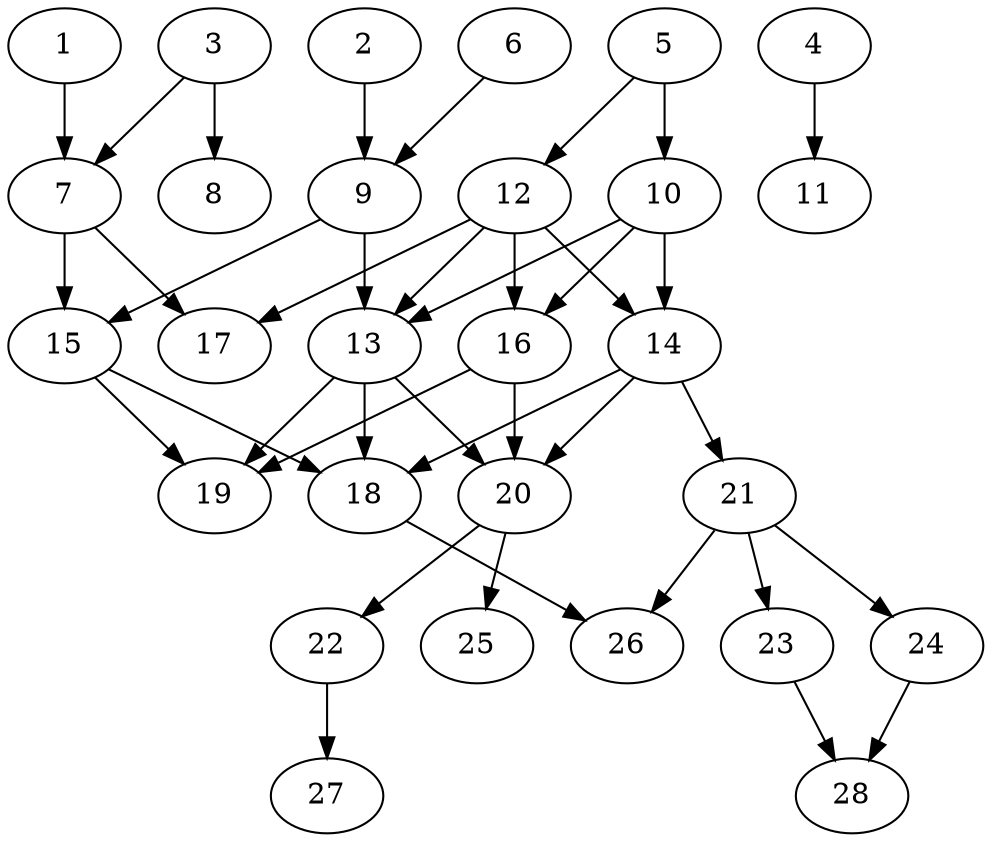 // DAG (tier=2-normal, mode=compute, n=28, ccr=0.396, fat=0.520, density=0.437, regular=0.507, jump=0.102, mindata=524288, maxdata=8388608)
// DAG automatically generated by daggen at Sun Aug 24 16:33:33 2025
// /home/ermia/Project/Environments/daggen/bin/daggen --dot --ccr 0.396 --fat 0.520 --regular 0.507 --density 0.437 --jump 0.102 --mindata 524288 --maxdata 8388608 -n 28 
digraph G {
  1 [size="636763380194656768", alpha="0.00", expect_size="318381690097328384"]
  1 -> 7 [size ="516137091596288"]
  2 [size="9908066600758208", alpha="0.18", expect_size="4954033300379104"]
  2 -> 9 [size ="179359981764608"]
  3 [size="384304009969664000000", alpha="0.03", expect_size="192152004984832000000"]
  3 -> 7 [size ="422869729280000"]
  3 -> 8 [size ="422869729280000"]
  4 [size="24182096341107736576", alpha="0.08", expect_size="12091048170553868288"]
  4 -> 11 [size ="66898947473408"]
  5 [size="170870624701538", alpha="0.14", expect_size="85435312350769"]
  5 -> 10 [size ="8727507763200"]
  5 -> 12 [size ="8727507763200"]
  6 [size="469674351286502293504", alpha="0.16", expect_size="234837175643251146752"]
  6 -> 9 [size ="483379115982848"]
  7 [size="6671900100985129", alpha="0.00", expect_size="3335950050492564"]
  7 -> 15 [size ="137866067836928"]
  7 -> 17 [size ="137866067836928"]
  8 [size="9400129686123577344", alpha="0.03", expect_size="4700064843061788672"]
  9 [size="317829377724679104", alpha="0.02", expect_size="158914688862339552"]
  9 -> 13 [size ="206040452825088"]
  9 -> 15 [size ="206040452825088"]
  10 [size="32543345051719504", alpha="0.04", expect_size="16271672525859752"]
  10 -> 13 [size ="73596982525952"]
  10 -> 14 [size ="73596982525952"]
  10 -> 16 [size ="73596982525952"]
  11 [size="1463656835150405888", alpha="0.06", expect_size="731828417575202944"]
  12 [size="449370608430481408000", alpha="0.19", expect_size="224685304215240704000"]
  12 -> 13 [size ="469345973043200"]
  12 -> 14 [size ="469345973043200"]
  12 -> 16 [size ="469345973043200"]
  12 -> 17 [size ="469345973043200"]
  13 [size="55035201014303176", alpha="0.07", expect_size="27517600507151588"]
  13 -> 18 [size ="111084639879168"]
  13 -> 19 [size ="111084639879168"]
  13 -> 20 [size ="111084639879168"]
  14 [size="5129566431427264", alpha="0.18", expect_size="2564783215713632"]
  14 -> 18 [size ="138547055034368"]
  14 -> 20 [size ="138547055034368"]
  14 -> 21 [size ="138547055034368"]
  15 [size="105662618792895632", alpha="0.09", expect_size="52831309396447816"]
  15 -> 18 [size ="46404974149632"]
  15 -> 19 [size ="46404974149632"]
  16 [size="456767915927159", alpha="0.13", expect_size="228383957963579"]
  16 -> 19 [size ="7618609283072"]
  16 -> 20 [size ="7618609283072"]
  17 [size="5507000675547008", alpha="0.14", expect_size="2753500337773504"]
  18 [size="836813124946172160", alpha="0.16", expect_size="418406562473086080"]
  18 -> 26 [size ="370073206259712"]
  19 [size="183560325562368000000", alpha="0.11", expect_size="91780162781184000000"]
  20 [size="241977974429686720", alpha="0.16", expect_size="120988987214843360"]
  20 -> 22 [size ="112493280100352"]
  20 -> 25 [size ="112493280100352"]
  21 [size="312642035196255797248", alpha="0.05", expect_size="156321017598127898624"]
  21 -> 23 [size ="368514770665472"]
  21 -> 24 [size ="368514770665472"]
  21 -> 26 [size ="368514770665472"]
  22 [size="265683022935593320448", alpha="0.20", expect_size="132841511467796660224"]
  22 -> 27 [size ="330622589468672"]
  23 [size="1921126355966099456", alpha="0.03", expect_size="960563177983049728"]
  23 -> 28 [size ="12363096915968"]
  24 [size="866460787051331584", alpha="0.09", expect_size="433230393525665792"]
  24 -> 28 [size ="7270918258688"]
  25 [size="621771248957734656", alpha="0.12", expect_size="310885624478867328"]
  26 [size="749208977153200", alpha="0.19", expect_size="374604488576600"]
  27 [size="21870815167784157184", alpha="0.14", expect_size="10935407583892078592"]
  28 [size="10322903535448116", alpha="0.19", expect_size="5161451767724058"]
}